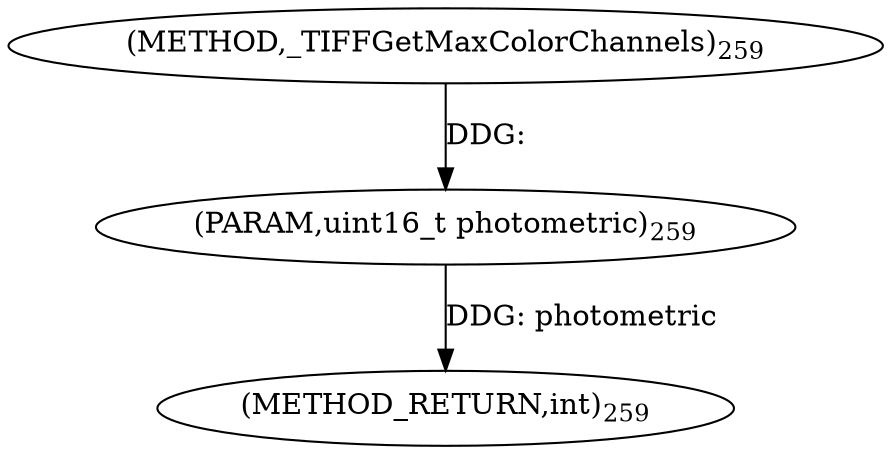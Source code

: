 digraph "_TIFFGetMaxColorChannels" {  
"78284" [label = <(METHOD,_TIFFGetMaxColorChannels)<SUB>259</SUB>> ]
"78286" [label = <(METHOD_RETURN,int)<SUB>259</SUB>> ]
"78285" [label = <(PARAM,uint16_t photometric)<SUB>259</SUB>> ]
  "78285" -> "78286"  [ label = "DDG: photometric"] 
  "78284" -> "78285"  [ label = "DDG: "] 
}
